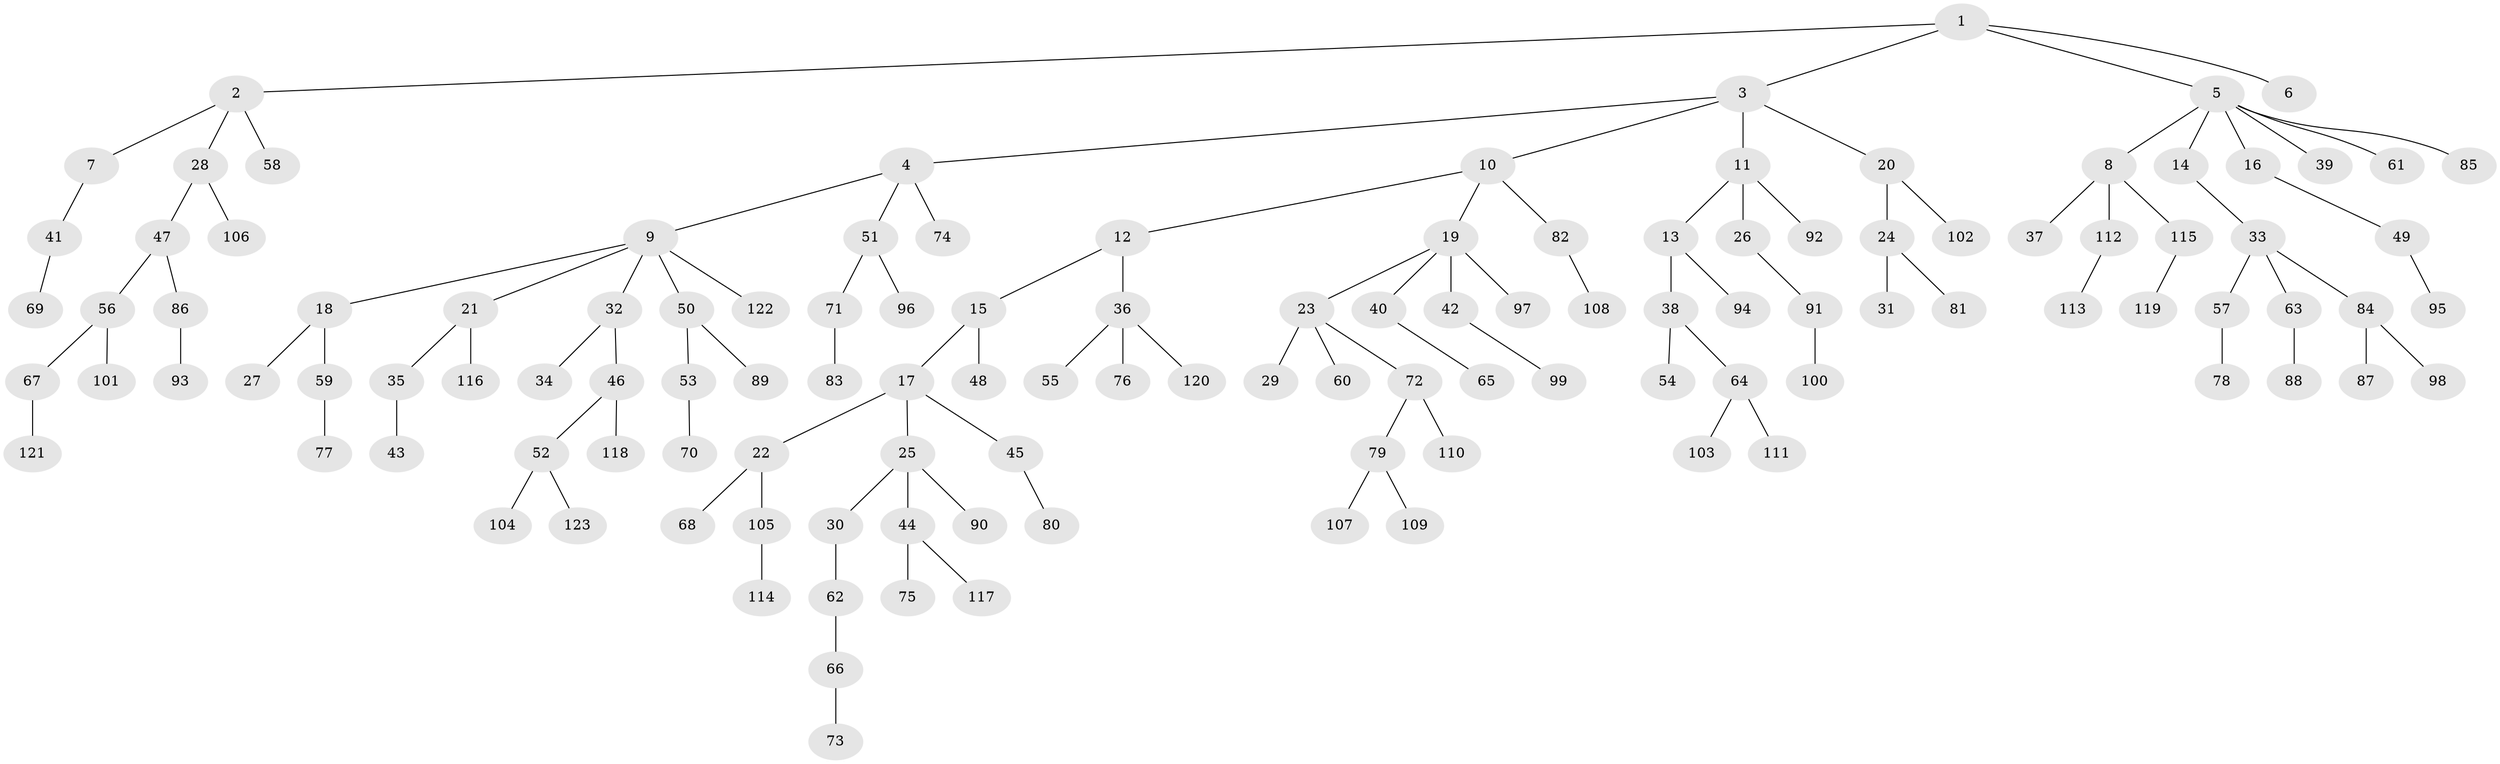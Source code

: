 // coarse degree distribution, {2: 0.22093023255813954, 1: 0.6162790697674418, 4: 0.046511627906976744, 5: 0.046511627906976744, 13: 0.011627906976744186, 3: 0.046511627906976744, 18: 0.011627906976744186}
// Generated by graph-tools (version 1.1) at 2025/57/03/04/25 21:57:00]
// undirected, 123 vertices, 122 edges
graph export_dot {
graph [start="1"]
  node [color=gray90,style=filled];
  1;
  2;
  3;
  4;
  5;
  6;
  7;
  8;
  9;
  10;
  11;
  12;
  13;
  14;
  15;
  16;
  17;
  18;
  19;
  20;
  21;
  22;
  23;
  24;
  25;
  26;
  27;
  28;
  29;
  30;
  31;
  32;
  33;
  34;
  35;
  36;
  37;
  38;
  39;
  40;
  41;
  42;
  43;
  44;
  45;
  46;
  47;
  48;
  49;
  50;
  51;
  52;
  53;
  54;
  55;
  56;
  57;
  58;
  59;
  60;
  61;
  62;
  63;
  64;
  65;
  66;
  67;
  68;
  69;
  70;
  71;
  72;
  73;
  74;
  75;
  76;
  77;
  78;
  79;
  80;
  81;
  82;
  83;
  84;
  85;
  86;
  87;
  88;
  89;
  90;
  91;
  92;
  93;
  94;
  95;
  96;
  97;
  98;
  99;
  100;
  101;
  102;
  103;
  104;
  105;
  106;
  107;
  108;
  109;
  110;
  111;
  112;
  113;
  114;
  115;
  116;
  117;
  118;
  119;
  120;
  121;
  122;
  123;
  1 -- 2;
  1 -- 3;
  1 -- 5;
  1 -- 6;
  2 -- 7;
  2 -- 28;
  2 -- 58;
  3 -- 4;
  3 -- 10;
  3 -- 11;
  3 -- 20;
  4 -- 9;
  4 -- 51;
  4 -- 74;
  5 -- 8;
  5 -- 14;
  5 -- 16;
  5 -- 39;
  5 -- 61;
  5 -- 85;
  7 -- 41;
  8 -- 37;
  8 -- 112;
  8 -- 115;
  9 -- 18;
  9 -- 21;
  9 -- 32;
  9 -- 50;
  9 -- 122;
  10 -- 12;
  10 -- 19;
  10 -- 82;
  11 -- 13;
  11 -- 26;
  11 -- 92;
  12 -- 15;
  12 -- 36;
  13 -- 38;
  13 -- 94;
  14 -- 33;
  15 -- 17;
  15 -- 48;
  16 -- 49;
  17 -- 22;
  17 -- 25;
  17 -- 45;
  18 -- 27;
  18 -- 59;
  19 -- 23;
  19 -- 40;
  19 -- 42;
  19 -- 97;
  20 -- 24;
  20 -- 102;
  21 -- 35;
  21 -- 116;
  22 -- 68;
  22 -- 105;
  23 -- 29;
  23 -- 60;
  23 -- 72;
  24 -- 31;
  24 -- 81;
  25 -- 30;
  25 -- 44;
  25 -- 90;
  26 -- 91;
  28 -- 47;
  28 -- 106;
  30 -- 62;
  32 -- 34;
  32 -- 46;
  33 -- 57;
  33 -- 63;
  33 -- 84;
  35 -- 43;
  36 -- 55;
  36 -- 76;
  36 -- 120;
  38 -- 54;
  38 -- 64;
  40 -- 65;
  41 -- 69;
  42 -- 99;
  44 -- 75;
  44 -- 117;
  45 -- 80;
  46 -- 52;
  46 -- 118;
  47 -- 56;
  47 -- 86;
  49 -- 95;
  50 -- 53;
  50 -- 89;
  51 -- 71;
  51 -- 96;
  52 -- 104;
  52 -- 123;
  53 -- 70;
  56 -- 67;
  56 -- 101;
  57 -- 78;
  59 -- 77;
  62 -- 66;
  63 -- 88;
  64 -- 103;
  64 -- 111;
  66 -- 73;
  67 -- 121;
  71 -- 83;
  72 -- 79;
  72 -- 110;
  79 -- 107;
  79 -- 109;
  82 -- 108;
  84 -- 87;
  84 -- 98;
  86 -- 93;
  91 -- 100;
  105 -- 114;
  112 -- 113;
  115 -- 119;
}
